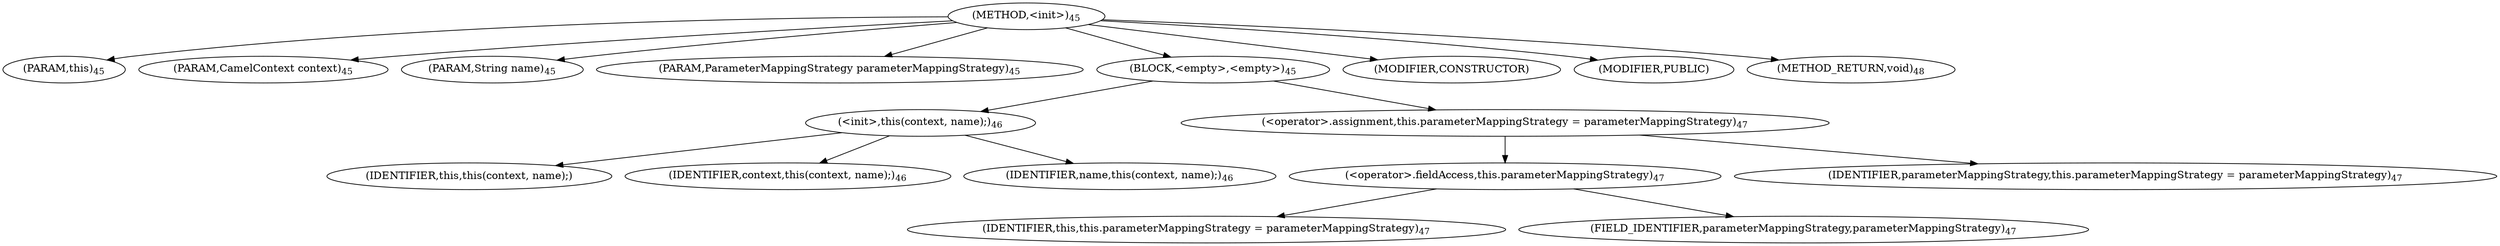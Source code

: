 digraph "&lt;init&gt;" {  
"84" [label = <(METHOD,&lt;init&gt;)<SUB>45</SUB>> ]
"8" [label = <(PARAM,this)<SUB>45</SUB>> ]
"85" [label = <(PARAM,CamelContext context)<SUB>45</SUB>> ]
"86" [label = <(PARAM,String name)<SUB>45</SUB>> ]
"87" [label = <(PARAM,ParameterMappingStrategy parameterMappingStrategy)<SUB>45</SUB>> ]
"88" [label = <(BLOCK,&lt;empty&gt;,&lt;empty&gt;)<SUB>45</SUB>> ]
"89" [label = <(&lt;init&gt;,this(context, name);)<SUB>46</SUB>> ]
"7" [label = <(IDENTIFIER,this,this(context, name);)> ]
"90" [label = <(IDENTIFIER,context,this(context, name);)<SUB>46</SUB>> ]
"91" [label = <(IDENTIFIER,name,this(context, name);)<SUB>46</SUB>> ]
"92" [label = <(&lt;operator&gt;.assignment,this.parameterMappingStrategy = parameterMappingStrategy)<SUB>47</SUB>> ]
"93" [label = <(&lt;operator&gt;.fieldAccess,this.parameterMappingStrategy)<SUB>47</SUB>> ]
"9" [label = <(IDENTIFIER,this,this.parameterMappingStrategy = parameterMappingStrategy)<SUB>47</SUB>> ]
"94" [label = <(FIELD_IDENTIFIER,parameterMappingStrategy,parameterMappingStrategy)<SUB>47</SUB>> ]
"95" [label = <(IDENTIFIER,parameterMappingStrategy,this.parameterMappingStrategy = parameterMappingStrategy)<SUB>47</SUB>> ]
"96" [label = <(MODIFIER,CONSTRUCTOR)> ]
"97" [label = <(MODIFIER,PUBLIC)> ]
"98" [label = <(METHOD_RETURN,void)<SUB>48</SUB>> ]
  "84" -> "8" 
  "84" -> "85" 
  "84" -> "86" 
  "84" -> "87" 
  "84" -> "88" 
  "84" -> "96" 
  "84" -> "97" 
  "84" -> "98" 
  "88" -> "89" 
  "88" -> "92" 
  "89" -> "7" 
  "89" -> "90" 
  "89" -> "91" 
  "92" -> "93" 
  "92" -> "95" 
  "93" -> "9" 
  "93" -> "94" 
}
